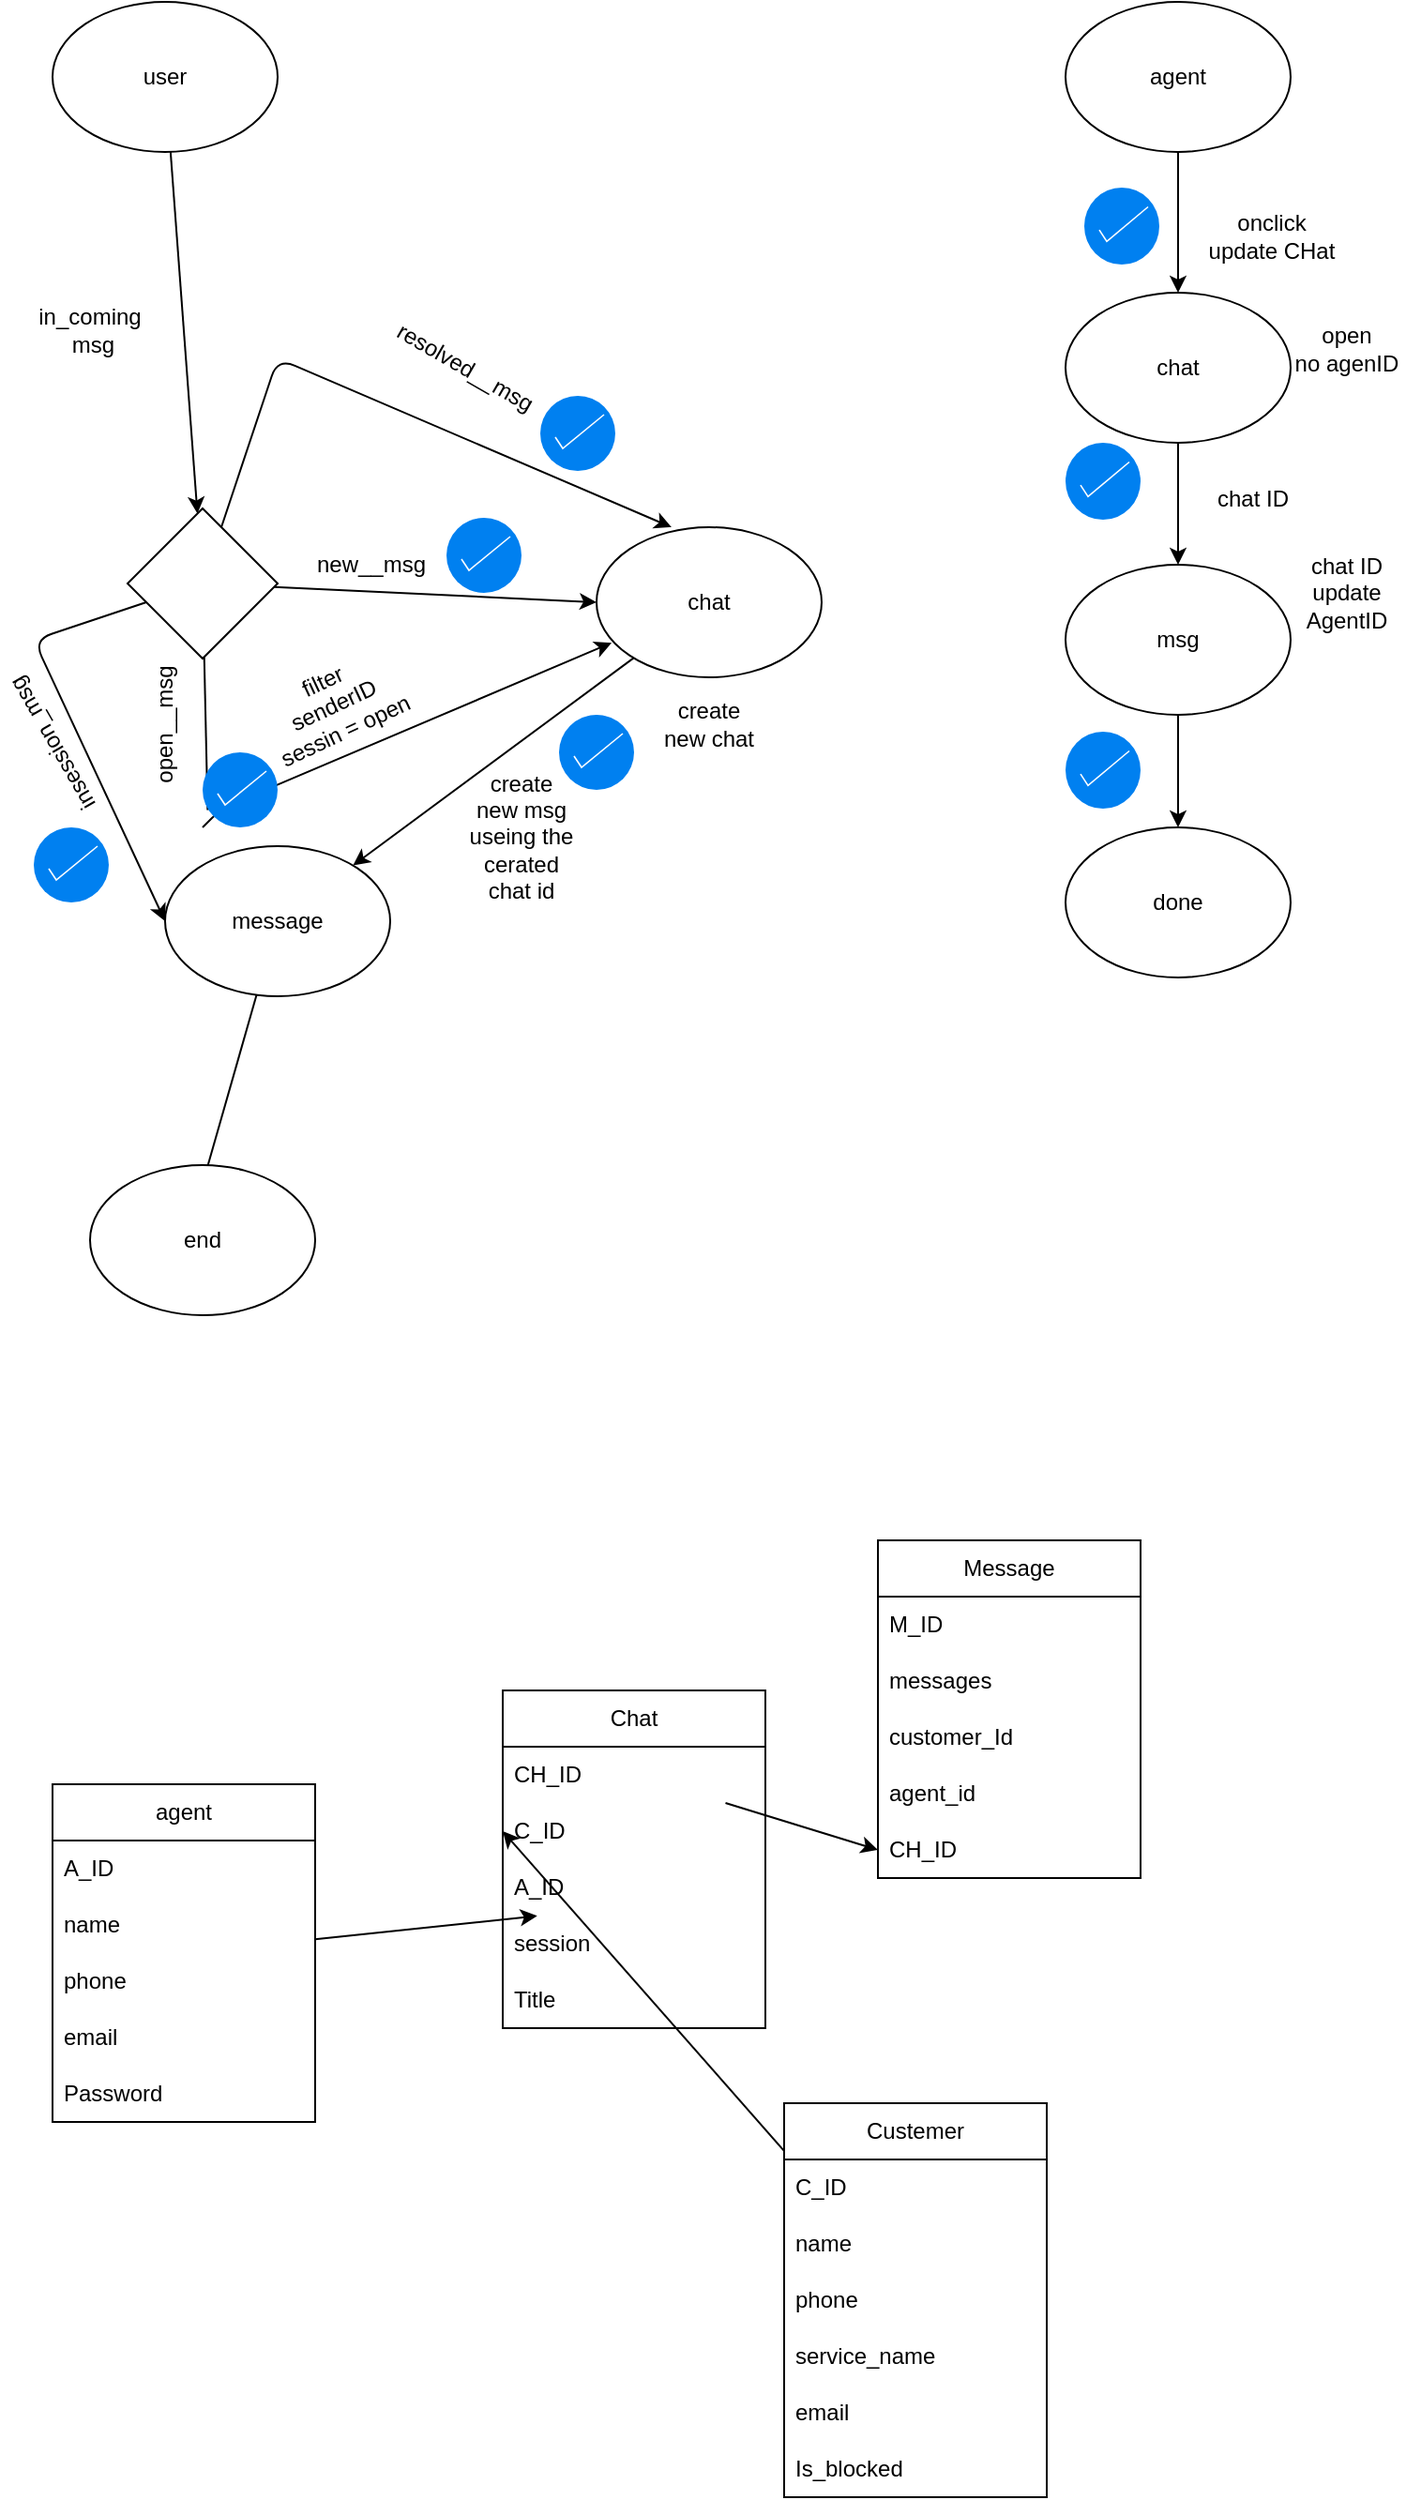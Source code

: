 <mxfile>
    <diagram id="URLZYH-exmGznRLxTP-L" name="Page-1">
        <mxGraphModel dx="810" dy="1587" grid="1" gridSize="10" guides="1" tooltips="1" connect="1" arrows="1" fold="1" page="1" pageScale="1" pageWidth="850" pageHeight="1100" math="0" shadow="0">
            <root>
                <mxCell id="0"/>
                <mxCell id="1" parent="0"/>
                <mxCell id="30" style="edgeStyle=none;html=1;entryX=0;entryY=0.5;entryDx=0;entryDy=0;" parent="1" source="2" target="20" edge="1">
                    <mxGeometry relative="1" as="geometry"/>
                </mxCell>
                <mxCell id="2" value="Custemer" style="swimlane;fontStyle=0;childLayout=stackLayout;horizontal=1;startSize=30;horizontalStack=0;resizeParent=1;resizeParentMax=0;resizeLast=0;collapsible=1;marginBottom=0;whiteSpace=wrap;html=1;" parent="1" vertex="1">
                    <mxGeometry x="480" y="620" width="140" height="210" as="geometry"/>
                </mxCell>
                <mxCell id="16" value="C_ID" style="text;strokeColor=none;fillColor=none;align=left;verticalAlign=middle;spacingLeft=4;spacingRight=4;overflow=hidden;points=[[0,0.5],[1,0.5]];portConstraint=eastwest;rotatable=0;whiteSpace=wrap;html=1;" parent="2" vertex="1">
                    <mxGeometry y="30" width="140" height="30" as="geometry"/>
                </mxCell>
                <mxCell id="3" value="name" style="text;strokeColor=none;fillColor=none;align=left;verticalAlign=middle;spacingLeft=4;spacingRight=4;overflow=hidden;points=[[0,0.5],[1,0.5]];portConstraint=eastwest;rotatable=0;whiteSpace=wrap;html=1;" parent="2" vertex="1">
                    <mxGeometry y="60" width="140" height="30" as="geometry"/>
                </mxCell>
                <mxCell id="4" value="phone" style="text;strokeColor=none;fillColor=none;align=left;verticalAlign=middle;spacingLeft=4;spacingRight=4;overflow=hidden;points=[[0,0.5],[1,0.5]];portConstraint=eastwest;rotatable=0;whiteSpace=wrap;html=1;" parent="2" vertex="1">
                    <mxGeometry y="90" width="140" height="30" as="geometry"/>
                </mxCell>
                <mxCell id="5" value="service_name" style="text;strokeColor=none;fillColor=none;align=left;verticalAlign=middle;spacingLeft=4;spacingRight=4;overflow=hidden;points=[[0,0.5],[1,0.5]];portConstraint=eastwest;rotatable=0;whiteSpace=wrap;html=1;" parent="2" vertex="1">
                    <mxGeometry y="120" width="140" height="30" as="geometry"/>
                </mxCell>
                <mxCell id="6" value="email" style="text;strokeColor=none;fillColor=none;align=left;verticalAlign=middle;spacingLeft=4;spacingRight=4;overflow=hidden;points=[[0,0.5],[1,0.5]];portConstraint=eastwest;rotatable=0;whiteSpace=wrap;html=1;" parent="2" vertex="1">
                    <mxGeometry y="150" width="140" height="30" as="geometry"/>
                </mxCell>
                <mxCell id="34" value="Is_blocked" style="text;strokeColor=none;fillColor=none;align=left;verticalAlign=middle;spacingLeft=4;spacingRight=4;overflow=hidden;points=[[0,0.5],[1,0.5]];portConstraint=eastwest;rotatable=0;whiteSpace=wrap;html=1;" parent="2" vertex="1">
                    <mxGeometry y="180" width="140" height="30" as="geometry"/>
                </mxCell>
                <mxCell id="31" style="edgeStyle=none;html=1;entryX=0.131;entryY=0.006;entryDx=0;entryDy=0;entryPerimeter=0;" parent="1" source="7" target="29" edge="1">
                    <mxGeometry relative="1" as="geometry"/>
                </mxCell>
                <mxCell id="7" value="agent" style="swimlane;fontStyle=0;childLayout=stackLayout;horizontal=1;startSize=30;horizontalStack=0;resizeParent=1;resizeParentMax=0;resizeLast=0;collapsible=1;marginBottom=0;whiteSpace=wrap;html=1;" parent="1" vertex="1">
                    <mxGeometry x="90" y="450" width="140" height="180" as="geometry"/>
                </mxCell>
                <mxCell id="13" value="A_ID" style="text;strokeColor=none;fillColor=none;align=left;verticalAlign=middle;spacingLeft=4;spacingRight=4;overflow=hidden;points=[[0,0.5],[1,0.5]];portConstraint=eastwest;rotatable=0;whiteSpace=wrap;html=1;" parent="7" vertex="1">
                    <mxGeometry y="30" width="140" height="30" as="geometry"/>
                </mxCell>
                <mxCell id="8" value="name" style="text;strokeColor=none;fillColor=none;align=left;verticalAlign=middle;spacingLeft=4;spacingRight=4;overflow=hidden;points=[[0,0.5],[1,0.5]];portConstraint=eastwest;rotatable=0;whiteSpace=wrap;html=1;" parent="7" vertex="1">
                    <mxGeometry y="60" width="140" height="30" as="geometry"/>
                </mxCell>
                <mxCell id="9" value="phone" style="text;strokeColor=none;fillColor=none;align=left;verticalAlign=middle;spacingLeft=4;spacingRight=4;overflow=hidden;points=[[0,0.5],[1,0.5]];portConstraint=eastwest;rotatable=0;whiteSpace=wrap;html=1;" parent="7" vertex="1">
                    <mxGeometry y="90" width="140" height="30" as="geometry"/>
                </mxCell>
                <mxCell id="11" value="email" style="text;strokeColor=none;fillColor=none;align=left;verticalAlign=middle;spacingLeft=4;spacingRight=4;overflow=hidden;points=[[0,0.5],[1,0.5]];portConstraint=eastwest;rotatable=0;whiteSpace=wrap;html=1;" parent="7" vertex="1">
                    <mxGeometry y="120" width="140" height="30" as="geometry"/>
                </mxCell>
                <mxCell id="12" value="Password" style="text;strokeColor=none;fillColor=none;align=left;verticalAlign=middle;spacingLeft=4;spacingRight=4;overflow=hidden;points=[[0,0.5],[1,0.5]];portConstraint=eastwest;rotatable=0;whiteSpace=wrap;html=1;" parent="7" vertex="1">
                    <mxGeometry y="150" width="140" height="30" as="geometry"/>
                </mxCell>
                <mxCell id="17" value="Chat" style="swimlane;fontStyle=0;childLayout=stackLayout;horizontal=1;startSize=30;horizontalStack=0;resizeParent=1;resizeParentMax=0;resizeLast=0;collapsible=1;marginBottom=0;whiteSpace=wrap;html=1;" parent="1" vertex="1">
                    <mxGeometry x="330" y="400" width="140" height="180" as="geometry"/>
                </mxCell>
                <mxCell id="18" value="CH_ID" style="text;strokeColor=none;fillColor=none;align=left;verticalAlign=middle;spacingLeft=4;spacingRight=4;overflow=hidden;points=[[0,0.5],[1,0.5]];portConstraint=eastwest;rotatable=0;whiteSpace=wrap;html=1;" parent="17" vertex="1">
                    <mxGeometry y="30" width="140" height="30" as="geometry"/>
                </mxCell>
                <mxCell id="20" value="C_ID" style="text;strokeColor=none;fillColor=none;align=left;verticalAlign=middle;spacingLeft=4;spacingRight=4;overflow=hidden;points=[[0,0.5],[1,0.5]];portConstraint=eastwest;rotatable=0;whiteSpace=wrap;html=1;" parent="17" vertex="1">
                    <mxGeometry y="60" width="140" height="30" as="geometry"/>
                </mxCell>
                <mxCell id="21" value="A_ID" style="text;strokeColor=none;fillColor=none;align=left;verticalAlign=middle;spacingLeft=4;spacingRight=4;overflow=hidden;points=[[0,0.5],[1,0.5]];portConstraint=eastwest;rotatable=0;whiteSpace=wrap;html=1;" parent="17" vertex="1">
                    <mxGeometry y="90" width="140" height="30" as="geometry"/>
                </mxCell>
                <mxCell id="29" value="session" style="text;strokeColor=none;fillColor=none;align=left;verticalAlign=middle;spacingLeft=4;spacingRight=4;overflow=hidden;points=[[0,0.5],[1,0.5]];portConstraint=eastwest;rotatable=0;whiteSpace=wrap;html=1;" parent="17" vertex="1">
                    <mxGeometry y="120" width="140" height="30" as="geometry"/>
                </mxCell>
                <mxCell id="33" value="Title" style="text;strokeColor=none;fillColor=none;align=left;verticalAlign=middle;spacingLeft=4;spacingRight=4;overflow=hidden;points=[[0,0.5],[1,0.5]];portConstraint=eastwest;rotatable=0;whiteSpace=wrap;html=1;" parent="17" vertex="1">
                    <mxGeometry y="150" width="140" height="30" as="geometry"/>
                </mxCell>
                <mxCell id="23" value="Message" style="swimlane;fontStyle=0;childLayout=stackLayout;horizontal=1;startSize=30;horizontalStack=0;resizeParent=1;resizeParentMax=0;resizeLast=0;collapsible=1;marginBottom=0;whiteSpace=wrap;html=1;" parent="1" vertex="1">
                    <mxGeometry x="530" y="320" width="140" height="180" as="geometry"/>
                </mxCell>
                <mxCell id="25" value="M_ID" style="text;strokeColor=none;fillColor=none;align=left;verticalAlign=middle;spacingLeft=4;spacingRight=4;overflow=hidden;points=[[0,0.5],[1,0.5]];portConstraint=eastwest;rotatable=0;whiteSpace=wrap;html=1;" parent="23" vertex="1">
                    <mxGeometry y="30" width="140" height="30" as="geometry"/>
                </mxCell>
                <mxCell id="26" value="messages" style="text;strokeColor=none;fillColor=none;align=left;verticalAlign=middle;spacingLeft=4;spacingRight=4;overflow=hidden;points=[[0,0.5],[1,0.5]];portConstraint=eastwest;rotatable=0;whiteSpace=wrap;html=1;" parent="23" vertex="1">
                    <mxGeometry y="60" width="140" height="30" as="geometry"/>
                </mxCell>
                <mxCell id="27" value="customer_Id" style="text;strokeColor=none;fillColor=none;align=left;verticalAlign=middle;spacingLeft=4;spacingRight=4;overflow=hidden;points=[[0,0.5],[1,0.5]];portConstraint=eastwest;rotatable=0;whiteSpace=wrap;html=1;" parent="23" vertex="1">
                    <mxGeometry y="90" width="140" height="30" as="geometry"/>
                </mxCell>
                <mxCell id="28" value="agent_id" style="text;strokeColor=none;fillColor=none;align=left;verticalAlign=middle;spacingLeft=4;spacingRight=4;overflow=hidden;points=[[0,0.5],[1,0.5]];portConstraint=eastwest;rotatable=0;whiteSpace=wrap;html=1;" parent="23" vertex="1">
                    <mxGeometry y="120" width="140" height="30" as="geometry"/>
                </mxCell>
                <mxCell id="24" value="CH_ID" style="text;strokeColor=none;fillColor=none;align=left;verticalAlign=middle;spacingLeft=4;spacingRight=4;overflow=hidden;points=[[0,0.5],[1,0.5]];portConstraint=eastwest;rotatable=0;whiteSpace=wrap;html=1;" parent="23" vertex="1">
                    <mxGeometry y="150" width="140" height="30" as="geometry"/>
                </mxCell>
                <mxCell id="32" style="edgeStyle=none;html=1;entryX=0;entryY=0.5;entryDx=0;entryDy=0;" parent="1" source="18" target="24" edge="1">
                    <mxGeometry relative="1" as="geometry"/>
                </mxCell>
                <mxCell id="37" style="edgeStyle=none;html=1;" parent="1" source="35" target="39" edge="1">
                    <mxGeometry relative="1" as="geometry">
                        <mxPoint x="150" y="-360" as="targetPoint"/>
                    </mxGeometry>
                </mxCell>
                <mxCell id="35" value="user" style="ellipse;whiteSpace=wrap;html=1;" parent="1" vertex="1">
                    <mxGeometry x="90" y="-500" width="120" height="80" as="geometry"/>
                </mxCell>
                <mxCell id="55" style="edgeStyle=none;html=1;" parent="1" source="38" target="54" edge="1">
                    <mxGeometry relative="1" as="geometry"/>
                </mxCell>
                <mxCell id="38" value="chat" style="ellipse;whiteSpace=wrap;html=1;" parent="1" vertex="1">
                    <mxGeometry x="380" y="-220" width="120" height="80" as="geometry"/>
                </mxCell>
                <mxCell id="41" style="edgeStyle=none;html=1;entryX=0;entryY=0.5;entryDx=0;entryDy=0;" parent="1" source="39" target="38" edge="1">
                    <mxGeometry relative="1" as="geometry"/>
                </mxCell>
                <mxCell id="58" style="edgeStyle=none;html=1;entryX=0.067;entryY=0.77;entryDx=0;entryDy=0;entryPerimeter=0;startArrow=none;" parent="1" source="74" target="38" edge="1">
                    <mxGeometry relative="1" as="geometry">
                        <mxPoint x="210" y="-90" as="targetPoint"/>
                        <Array as="points">
                            <mxPoint x="180" y="-70"/>
                        </Array>
                    </mxGeometry>
                </mxCell>
                <mxCell id="60" style="edgeStyle=none;html=1;entryX=0.333;entryY=0;entryDx=0;entryDy=0;entryPerimeter=0;" parent="1" source="39" target="38" edge="1">
                    <mxGeometry relative="1" as="geometry">
                        <mxPoint x="250" y="-350" as="targetPoint"/>
                        <Array as="points">
                            <mxPoint x="210" y="-310"/>
                        </Array>
                    </mxGeometry>
                </mxCell>
                <mxCell id="72" style="edgeStyle=none;html=1;entryX=0;entryY=0.5;entryDx=0;entryDy=0;" edge="1" parent="1" source="39" target="54">
                    <mxGeometry relative="1" as="geometry">
                        <mxPoint y="-190" as="targetPoint"/>
                        <Array as="points">
                            <mxPoint x="80" y="-160"/>
                        </Array>
                    </mxGeometry>
                </mxCell>
                <mxCell id="39" value="" style="rhombus;whiteSpace=wrap;html=1;" parent="1" vertex="1">
                    <mxGeometry x="130" y="-230" width="80" height="80" as="geometry"/>
                </mxCell>
                <mxCell id="42" value="new__msg" style="text;html=1;strokeColor=none;fillColor=none;align=center;verticalAlign=middle;whiteSpace=wrap;rounded=0;" parent="1" vertex="1">
                    <mxGeometry x="230" y="-215" width="60" height="30" as="geometry"/>
                </mxCell>
                <mxCell id="43" value="open__msg" style="text;html=1;strokeColor=none;fillColor=none;align=center;verticalAlign=middle;whiteSpace=wrap;rounded=0;rotation=-90;" parent="1" vertex="1">
                    <mxGeometry x="120" y="-130" width="60" height="30" as="geometry"/>
                </mxCell>
                <mxCell id="64" style="edgeStyle=none;html=1;" parent="1" source="46" target="63" edge="1">
                    <mxGeometry relative="1" as="geometry"/>
                </mxCell>
                <mxCell id="46" value="agent" style="ellipse;whiteSpace=wrap;html=1;" parent="1" vertex="1">
                    <mxGeometry x="630" y="-500" width="120" height="80" as="geometry"/>
                </mxCell>
                <mxCell id="47" value="resolved__msg" style="text;html=1;strokeColor=none;fillColor=none;align=center;verticalAlign=middle;whiteSpace=wrap;rounded=0;rotation=30;" parent="1" vertex="1">
                    <mxGeometry x="280" y="-320" width="60" height="30" as="geometry"/>
                </mxCell>
                <mxCell id="50" value="create new chat" style="text;html=1;strokeColor=none;fillColor=none;align=center;verticalAlign=middle;whiteSpace=wrap;rounded=0;" parent="1" vertex="1">
                    <mxGeometry x="410" y="-130" width="60" height="30" as="geometry"/>
                </mxCell>
                <mxCell id="51" value="create new msg useing the cerated chat id" style="text;html=1;strokeColor=none;fillColor=none;align=center;verticalAlign=middle;whiteSpace=wrap;rounded=0;" parent="1" vertex="1">
                    <mxGeometry x="310" y="-70" width="60" height="30" as="geometry"/>
                </mxCell>
                <mxCell id="52" value="open&lt;br&gt;no agenID" style="text;html=1;strokeColor=none;fillColor=none;align=center;verticalAlign=middle;whiteSpace=wrap;rounded=0;" parent="1" vertex="1">
                    <mxGeometry x="750" y="-330" width="60" height="30" as="geometry"/>
                </mxCell>
                <mxCell id="56" style="edgeStyle=none;html=1;" parent="1" source="54" edge="1">
                    <mxGeometry relative="1" as="geometry">
                        <mxPoint x="170" y="130" as="targetPoint"/>
                    </mxGeometry>
                </mxCell>
                <mxCell id="54" value="message" style="ellipse;whiteSpace=wrap;html=1;" parent="1" vertex="1">
                    <mxGeometry x="150" y="-50" width="120" height="80" as="geometry"/>
                </mxCell>
                <mxCell id="57" value="end" style="ellipse;whiteSpace=wrap;html=1;" parent="1" vertex="1">
                    <mxGeometry x="110" y="120" width="120" height="80" as="geometry"/>
                </mxCell>
                <mxCell id="59" value="filter&lt;br&gt;senderID&lt;br&gt;sessin = open" style="text;html=1;strokeColor=none;fillColor=none;align=center;verticalAlign=middle;whiteSpace=wrap;rounded=0;rotation=-25;" parent="1" vertex="1">
                    <mxGeometry x="190" y="-140" width="100" height="30" as="geometry"/>
                </mxCell>
                <mxCell id="67" style="edgeStyle=none;html=1;" parent="1" source="63" target="66" edge="1">
                    <mxGeometry relative="1" as="geometry"/>
                </mxCell>
                <mxCell id="63" value="chat" style="ellipse;whiteSpace=wrap;html=1;" parent="1" vertex="1">
                    <mxGeometry x="630" y="-345" width="120" height="80" as="geometry"/>
                </mxCell>
                <mxCell id="65" value="onclick&lt;br&gt;update CHat" style="text;html=1;strokeColor=none;fillColor=none;align=center;verticalAlign=middle;whiteSpace=wrap;rounded=0;" parent="1" vertex="1">
                    <mxGeometry x="700" y="-390" width="80" height="30" as="geometry"/>
                </mxCell>
                <mxCell id="70" style="edgeStyle=none;html=1;" parent="1" source="66" target="69" edge="1">
                    <mxGeometry relative="1" as="geometry"/>
                </mxCell>
                <mxCell id="66" value="msg" style="ellipse;whiteSpace=wrap;html=1;" parent="1" vertex="1">
                    <mxGeometry x="630" y="-200" width="120" height="80" as="geometry"/>
                </mxCell>
                <mxCell id="68" value="chat ID" style="text;html=1;strokeColor=none;fillColor=none;align=center;verticalAlign=middle;whiteSpace=wrap;rounded=0;" parent="1" vertex="1">
                    <mxGeometry x="700" y="-250" width="60" height="30" as="geometry"/>
                </mxCell>
                <mxCell id="69" value="done" style="ellipse;whiteSpace=wrap;html=1;" parent="1" vertex="1">
                    <mxGeometry x="630" y="-60" width="120" height="80" as="geometry"/>
                </mxCell>
                <mxCell id="71" value="chat ID&lt;br&gt;update AgentID" style="text;html=1;strokeColor=none;fillColor=none;align=center;verticalAlign=middle;whiteSpace=wrap;rounded=0;" parent="1" vertex="1">
                    <mxGeometry x="750" y="-200" width="60" height="30" as="geometry"/>
                </mxCell>
                <mxCell id="73" value="insession_msg" style="text;html=1;strokeColor=none;fillColor=none;align=center;verticalAlign=middle;whiteSpace=wrap;rounded=0;rotation=-120;" vertex="1" parent="1">
                    <mxGeometry x="60" y="-120" width="60" height="30" as="geometry"/>
                </mxCell>
                <mxCell id="76" value="" style="edgeStyle=none;html=1;entryX=0.067;entryY=0.77;entryDx=0;entryDy=0;entryPerimeter=0;endArrow=none;" edge="1" parent="1" source="39" target="74">
                    <mxGeometry relative="1" as="geometry">
                        <mxPoint x="388.04" y="-158.4" as="targetPoint"/>
                        <Array as="points"/>
                        <mxPoint x="173.077" y="-153.077" as="sourcePoint"/>
                    </mxGeometry>
                </mxCell>
                <mxCell id="74" value="" style="html=1;verticalLabelPosition=bottom;labelBackgroundColor=#ffffff;verticalAlign=top;shadow=0;dashed=0;strokeWidth=2;shape=mxgraph.ios7.misc.select;fillColor=#0080f0;strokeColor=#ffffff;sketch=0;" vertex="1" parent="1">
                    <mxGeometry x="170" y="-100" width="40" height="40" as="geometry"/>
                </mxCell>
                <mxCell id="77" value="" style="html=1;verticalLabelPosition=bottom;labelBackgroundColor=#ffffff;verticalAlign=top;shadow=0;dashed=0;strokeWidth=2;shape=mxgraph.ios7.misc.select;fillColor=#0080f0;strokeColor=#ffffff;sketch=0;" vertex="1" parent="1">
                    <mxGeometry x="350" y="-290" width="40" height="40" as="geometry"/>
                </mxCell>
                <mxCell id="78" value="" style="html=1;verticalLabelPosition=bottom;labelBackgroundColor=#ffffff;verticalAlign=top;shadow=0;dashed=0;strokeWidth=2;shape=mxgraph.ios7.misc.select;fillColor=#0080f0;strokeColor=#ffffff;sketch=0;" vertex="1" parent="1">
                    <mxGeometry x="300" y="-225" width="40" height="40" as="geometry"/>
                </mxCell>
                <mxCell id="79" value="" style="html=1;verticalLabelPosition=bottom;labelBackgroundColor=#ffffff;verticalAlign=top;shadow=0;dashed=0;strokeWidth=2;shape=mxgraph.ios7.misc.select;fillColor=#0080f0;strokeColor=#ffffff;sketch=0;" vertex="1" parent="1">
                    <mxGeometry x="360" y="-120" width="40" height="40" as="geometry"/>
                </mxCell>
                <mxCell id="80" value="" style="html=1;verticalLabelPosition=bottom;labelBackgroundColor=#ffffff;verticalAlign=top;shadow=0;dashed=0;strokeWidth=2;shape=mxgraph.ios7.misc.select;fillColor=#0080f0;strokeColor=#ffffff;sketch=0;" vertex="1" parent="1">
                    <mxGeometry x="80" y="-60" width="40" height="40" as="geometry"/>
                </mxCell>
                <mxCell id="81" value="in_coming&lt;br&gt;&amp;nbsp;msg" style="text;html=1;strokeColor=none;fillColor=none;align=center;verticalAlign=middle;whiteSpace=wrap;rounded=0;" vertex="1" parent="1">
                    <mxGeometry x="80" y="-340" width="60" height="30" as="geometry"/>
                </mxCell>
                <mxCell id="82" value="" style="html=1;verticalLabelPosition=bottom;labelBackgroundColor=#ffffff;verticalAlign=top;shadow=0;dashed=0;strokeWidth=2;shape=mxgraph.ios7.misc.select;fillColor=#0080f0;strokeColor=#ffffff;sketch=0;" vertex="1" parent="1">
                    <mxGeometry x="640" y="-401" width="40" height="41" as="geometry"/>
                </mxCell>
                <mxCell id="83" value="" style="html=1;verticalLabelPosition=bottom;labelBackgroundColor=#ffffff;verticalAlign=top;shadow=0;dashed=0;strokeWidth=2;shape=mxgraph.ios7.misc.select;fillColor=#0080f0;strokeColor=#ffffff;sketch=0;" vertex="1" parent="1">
                    <mxGeometry x="630" y="-265" width="40" height="41" as="geometry"/>
                </mxCell>
                <mxCell id="84" value="" style="html=1;verticalLabelPosition=bottom;labelBackgroundColor=#ffffff;verticalAlign=top;shadow=0;dashed=0;strokeWidth=2;shape=mxgraph.ios7.misc.select;fillColor=#0080f0;strokeColor=#ffffff;sketch=0;" vertex="1" parent="1">
                    <mxGeometry x="630" y="-111" width="40" height="41" as="geometry"/>
                </mxCell>
            </root>
        </mxGraphModel>
    </diagram>
</mxfile>